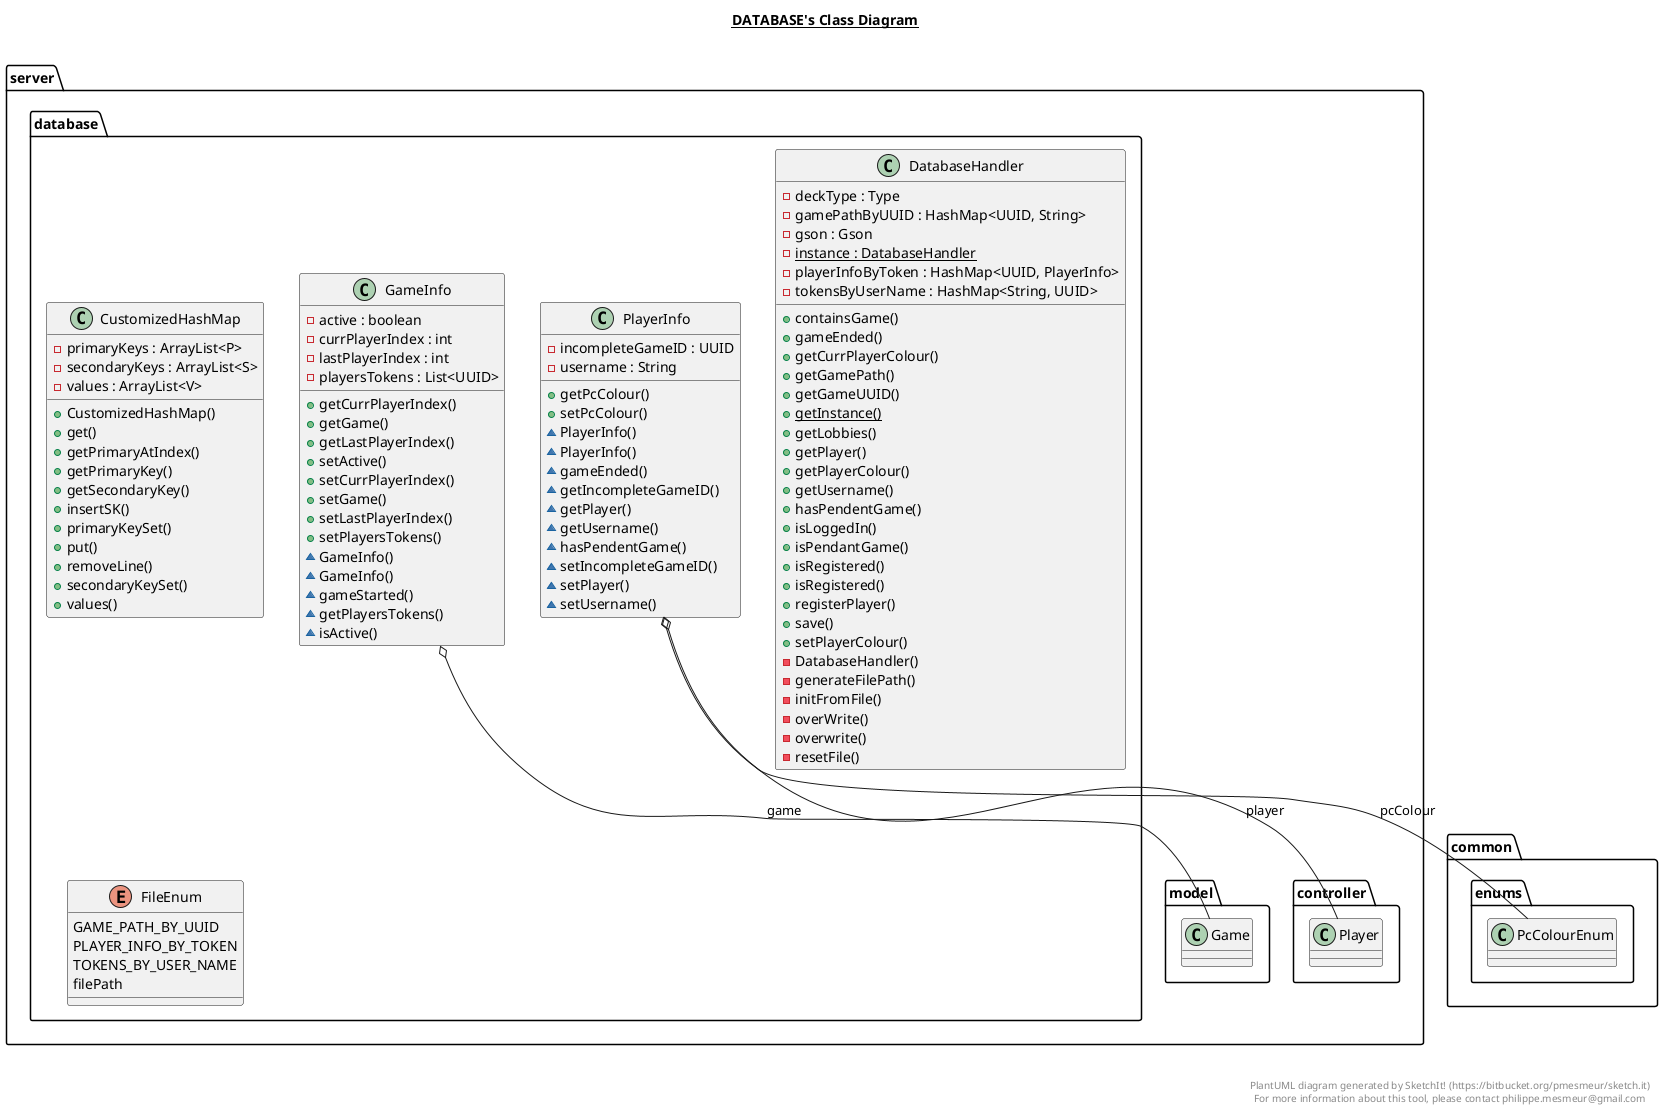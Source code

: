 @startuml

title __DATABASE's Class Diagram__\n

  namespace server {
    namespace database {
      class server.database.CustomizedHashMap {
          - primaryKeys : ArrayList<P>
          - secondaryKeys : ArrayList<S>
          - values : ArrayList<V>
          + CustomizedHashMap()
          + get()
          + getPrimaryAtIndex()
          + getPrimaryKey()
          + getSecondaryKey()
          + insertSK()
          + primaryKeySet()
          + put()
          + removeLine()
          + secondaryKeySet()
          + values()
      }
    }
  }
  

  namespace server {
    namespace database {
      class server.database.DatabaseHandler {
          - deckType : Type
          - gamePathByUUID : HashMap<UUID, String>
          - gson : Gson
          {static} - instance : DatabaseHandler
          - playerInfoByToken : HashMap<UUID, PlayerInfo>
          - tokensByUserName : HashMap<String, UUID>
          + containsGame()
          + gameEnded()
          + getCurrPlayerColour()
          + getGamePath()
          + getGameUUID()
          {static} + getInstance()
          + getLobbies()
          + getPlayer()
          + getPlayerColour()
          + getUsername()
          + hasPendentGame()
          + isLoggedIn()
          + isPendantGame()
          + isRegistered()
          + isRegistered()
          + registerPlayer()
          + save()
          + setPlayerColour()
          - DatabaseHandler()
          - generateFilePath()
          - initFromFile()
          - overWrite()
          - overwrite()
          - resetFile()
      }
    }
  }
  

  namespace server {
    namespace database {
      enum FileEnum {
        GAME_PATH_BY_UUID
        PLAYER_INFO_BY_TOKEN
        TOKENS_BY_USER_NAME
        filePath
      }
    }
  }
  

  namespace server {
    namespace database {
      class server.database.GameInfo {
          - active : boolean
          - currPlayerIndex : int
          - lastPlayerIndex : int
          - playersTokens : List<UUID>
          + getCurrPlayerIndex()
          + getGame()
          + getLastPlayerIndex()
          + setActive()
          + setCurrPlayerIndex()
          + setGame()
          + setLastPlayerIndex()
          + setPlayersTokens()
          ~ GameInfo()
          ~ GameInfo()
          ~ gameStarted()
          ~ getPlayersTokens()
          ~ isActive()
      }
    }
  }
  

  namespace server {
    namespace database {
      class server.database.PlayerInfo {
          - incompleteGameID : UUID
          - username : String
          + getPcColour()
          + setPcColour()
          ~ PlayerInfo()
          ~ PlayerInfo()
          ~ gameEnded()
          ~ getIncompleteGameID()
          ~ getPlayer()
          ~ getUsername()
          ~ hasPendentGame()
          ~ setIncompleteGameID()
          ~ setPlayer()
          ~ setUsername()
      }
    }
  }
  

  server.database.GameInfo o-- server.model.Game : game
  server.database.PlayerInfo o-- common.enums.PcColourEnum : pcColour
  server.database.PlayerInfo o-- server.controller.Player : player


right footer


PlantUML diagram generated by SketchIt! (https://bitbucket.org/pmesmeur/sketch.it)
For more information about this tool, please contact philippe.mesmeur@gmail.com
endfooter

@enduml
